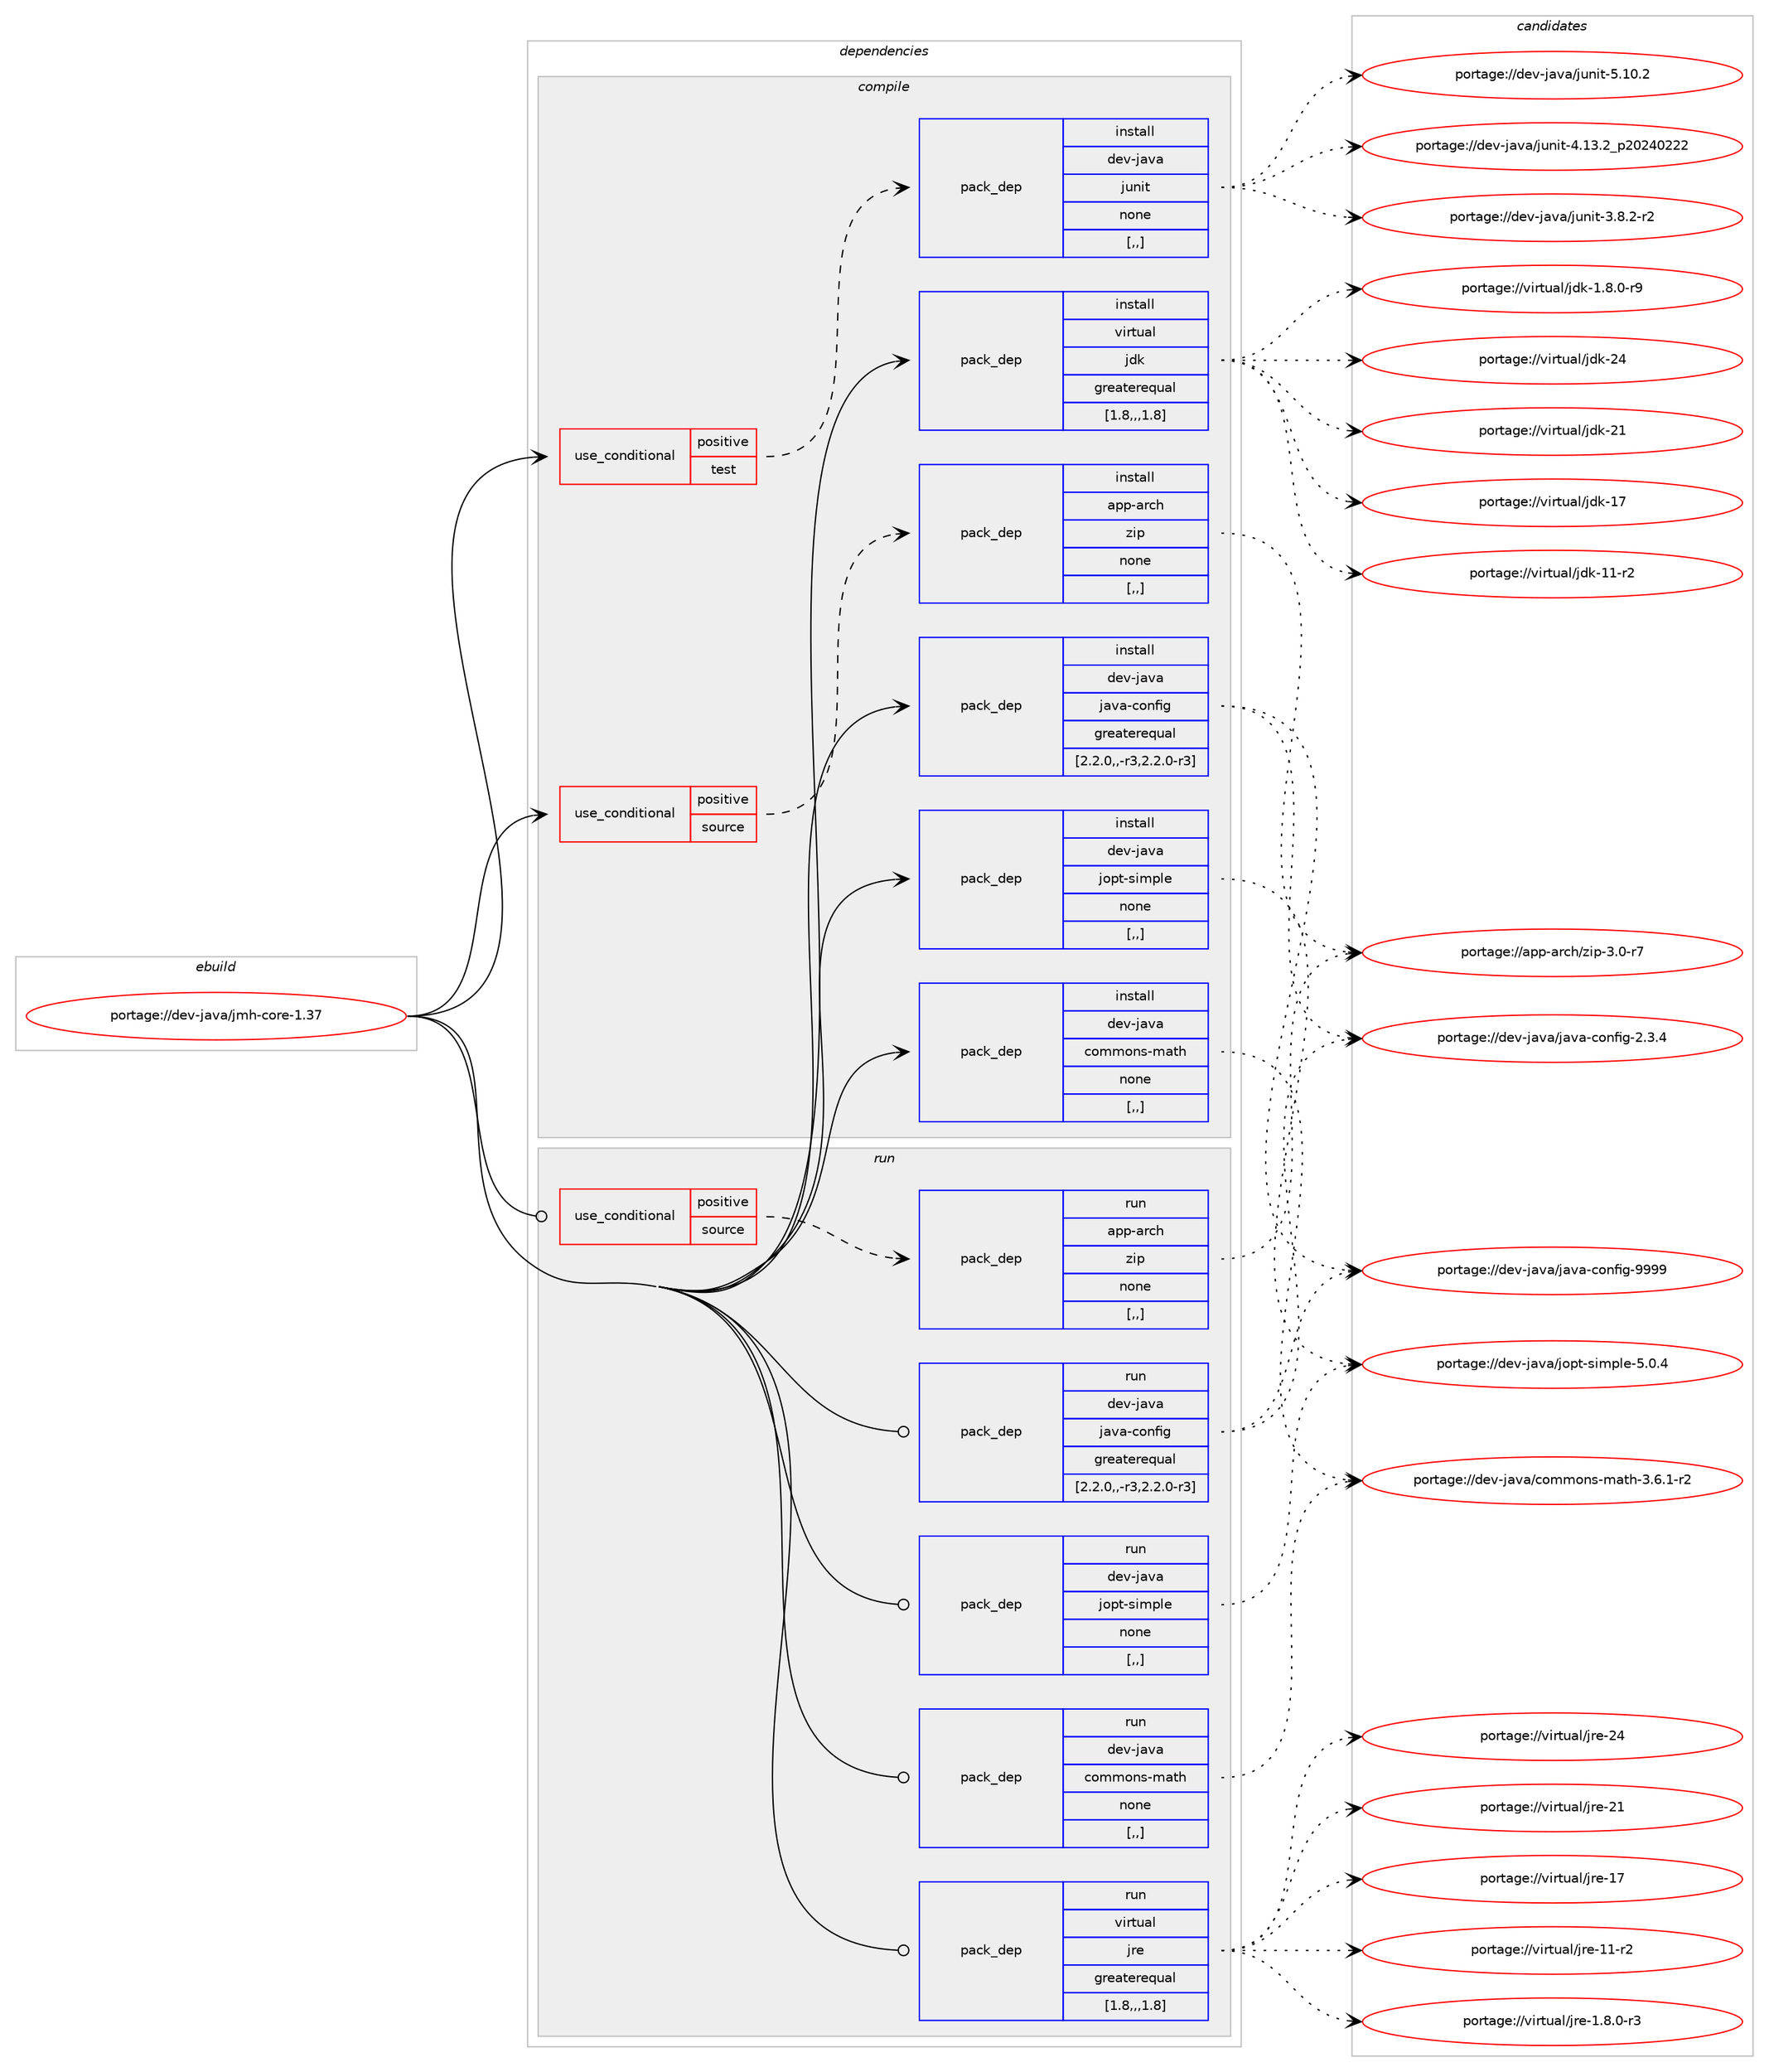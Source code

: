 digraph prolog {

# *************
# Graph options
# *************

newrank=true;
concentrate=true;
compound=true;
graph [rankdir=LR,fontname=Helvetica,fontsize=10,ranksep=1.5];#, ranksep=2.5, nodesep=0.2];
edge  [arrowhead=vee];
node  [fontname=Helvetica,fontsize=10];

# **********
# The ebuild
# **********

subgraph cluster_leftcol {
color=gray;
label=<<i>ebuild</i>>;
id [label="portage://dev-java/jmh-core-1.37", color=red, width=4, href="../dev-java/jmh-core-1.37.svg"];
}

# ****************
# The dependencies
# ****************

subgraph cluster_midcol {
color=gray;
label=<<i>dependencies</i>>;
subgraph cluster_compile {
fillcolor="#eeeeee";
style=filled;
label=<<i>compile</i>>;
subgraph cond22033 {
dependency95354 [label=<<TABLE BORDER="0" CELLBORDER="1" CELLSPACING="0" CELLPADDING="4"><TR><TD ROWSPAN="3" CELLPADDING="10">use_conditional</TD></TR><TR><TD>positive</TD></TR><TR><TD>source</TD></TR></TABLE>>, shape=none, color=red];
subgraph pack72264 {
dependency95355 [label=<<TABLE BORDER="0" CELLBORDER="1" CELLSPACING="0" CELLPADDING="4" WIDTH="220"><TR><TD ROWSPAN="6" CELLPADDING="30">pack_dep</TD></TR><TR><TD WIDTH="110">install</TD></TR><TR><TD>app-arch</TD></TR><TR><TD>zip</TD></TR><TR><TD>none</TD></TR><TR><TD>[,,]</TD></TR></TABLE>>, shape=none, color=blue];
}
dependency95354:e -> dependency95355:w [weight=20,style="dashed",arrowhead="vee"];
}
id:e -> dependency95354:w [weight=20,style="solid",arrowhead="vee"];
subgraph cond22034 {
dependency95356 [label=<<TABLE BORDER="0" CELLBORDER="1" CELLSPACING="0" CELLPADDING="4"><TR><TD ROWSPAN="3" CELLPADDING="10">use_conditional</TD></TR><TR><TD>positive</TD></TR><TR><TD>test</TD></TR></TABLE>>, shape=none, color=red];
subgraph pack72265 {
dependency95357 [label=<<TABLE BORDER="0" CELLBORDER="1" CELLSPACING="0" CELLPADDING="4" WIDTH="220"><TR><TD ROWSPAN="6" CELLPADDING="30">pack_dep</TD></TR><TR><TD WIDTH="110">install</TD></TR><TR><TD>dev-java</TD></TR><TR><TD>junit</TD></TR><TR><TD>none</TD></TR><TR><TD>[,,]</TD></TR></TABLE>>, shape=none, color=blue];
}
dependency95356:e -> dependency95357:w [weight=20,style="dashed",arrowhead="vee"];
}
id:e -> dependency95356:w [weight=20,style="solid",arrowhead="vee"];
subgraph pack72266 {
dependency95358 [label=<<TABLE BORDER="0" CELLBORDER="1" CELLSPACING="0" CELLPADDING="4" WIDTH="220"><TR><TD ROWSPAN="6" CELLPADDING="30">pack_dep</TD></TR><TR><TD WIDTH="110">install</TD></TR><TR><TD>dev-java</TD></TR><TR><TD>commons-math</TD></TR><TR><TD>none</TD></TR><TR><TD>[,,]</TD></TR></TABLE>>, shape=none, color=blue];
}
id:e -> dependency95358:w [weight=20,style="solid",arrowhead="vee"];
subgraph pack72267 {
dependency95359 [label=<<TABLE BORDER="0" CELLBORDER="1" CELLSPACING="0" CELLPADDING="4" WIDTH="220"><TR><TD ROWSPAN="6" CELLPADDING="30">pack_dep</TD></TR><TR><TD WIDTH="110">install</TD></TR><TR><TD>dev-java</TD></TR><TR><TD>java-config</TD></TR><TR><TD>greaterequal</TD></TR><TR><TD>[2.2.0,,-r3,2.2.0-r3]</TD></TR></TABLE>>, shape=none, color=blue];
}
id:e -> dependency95359:w [weight=20,style="solid",arrowhead="vee"];
subgraph pack72268 {
dependency95360 [label=<<TABLE BORDER="0" CELLBORDER="1" CELLSPACING="0" CELLPADDING="4" WIDTH="220"><TR><TD ROWSPAN="6" CELLPADDING="30">pack_dep</TD></TR><TR><TD WIDTH="110">install</TD></TR><TR><TD>dev-java</TD></TR><TR><TD>jopt-simple</TD></TR><TR><TD>none</TD></TR><TR><TD>[,,]</TD></TR></TABLE>>, shape=none, color=blue];
}
id:e -> dependency95360:w [weight=20,style="solid",arrowhead="vee"];
subgraph pack72269 {
dependency95361 [label=<<TABLE BORDER="0" CELLBORDER="1" CELLSPACING="0" CELLPADDING="4" WIDTH="220"><TR><TD ROWSPAN="6" CELLPADDING="30">pack_dep</TD></TR><TR><TD WIDTH="110">install</TD></TR><TR><TD>virtual</TD></TR><TR><TD>jdk</TD></TR><TR><TD>greaterequal</TD></TR><TR><TD>[1.8,,,1.8]</TD></TR></TABLE>>, shape=none, color=blue];
}
id:e -> dependency95361:w [weight=20,style="solid",arrowhead="vee"];
}
subgraph cluster_compileandrun {
fillcolor="#eeeeee";
style=filled;
label=<<i>compile and run</i>>;
}
subgraph cluster_run {
fillcolor="#eeeeee";
style=filled;
label=<<i>run</i>>;
subgraph cond22035 {
dependency95362 [label=<<TABLE BORDER="0" CELLBORDER="1" CELLSPACING="0" CELLPADDING="4"><TR><TD ROWSPAN="3" CELLPADDING="10">use_conditional</TD></TR><TR><TD>positive</TD></TR><TR><TD>source</TD></TR></TABLE>>, shape=none, color=red];
subgraph pack72270 {
dependency95363 [label=<<TABLE BORDER="0" CELLBORDER="1" CELLSPACING="0" CELLPADDING="4" WIDTH="220"><TR><TD ROWSPAN="6" CELLPADDING="30">pack_dep</TD></TR><TR><TD WIDTH="110">run</TD></TR><TR><TD>app-arch</TD></TR><TR><TD>zip</TD></TR><TR><TD>none</TD></TR><TR><TD>[,,]</TD></TR></TABLE>>, shape=none, color=blue];
}
dependency95362:e -> dependency95363:w [weight=20,style="dashed",arrowhead="vee"];
}
id:e -> dependency95362:w [weight=20,style="solid",arrowhead="odot"];
subgraph pack72271 {
dependency95364 [label=<<TABLE BORDER="0" CELLBORDER="1" CELLSPACING="0" CELLPADDING="4" WIDTH="220"><TR><TD ROWSPAN="6" CELLPADDING="30">pack_dep</TD></TR><TR><TD WIDTH="110">run</TD></TR><TR><TD>dev-java</TD></TR><TR><TD>commons-math</TD></TR><TR><TD>none</TD></TR><TR><TD>[,,]</TD></TR></TABLE>>, shape=none, color=blue];
}
id:e -> dependency95364:w [weight=20,style="solid",arrowhead="odot"];
subgraph pack72272 {
dependency95365 [label=<<TABLE BORDER="0" CELLBORDER="1" CELLSPACING="0" CELLPADDING="4" WIDTH="220"><TR><TD ROWSPAN="6" CELLPADDING="30">pack_dep</TD></TR><TR><TD WIDTH="110">run</TD></TR><TR><TD>dev-java</TD></TR><TR><TD>java-config</TD></TR><TR><TD>greaterequal</TD></TR><TR><TD>[2.2.0,,-r3,2.2.0-r3]</TD></TR></TABLE>>, shape=none, color=blue];
}
id:e -> dependency95365:w [weight=20,style="solid",arrowhead="odot"];
subgraph pack72273 {
dependency95366 [label=<<TABLE BORDER="0" CELLBORDER="1" CELLSPACING="0" CELLPADDING="4" WIDTH="220"><TR><TD ROWSPAN="6" CELLPADDING="30">pack_dep</TD></TR><TR><TD WIDTH="110">run</TD></TR><TR><TD>dev-java</TD></TR><TR><TD>jopt-simple</TD></TR><TR><TD>none</TD></TR><TR><TD>[,,]</TD></TR></TABLE>>, shape=none, color=blue];
}
id:e -> dependency95366:w [weight=20,style="solid",arrowhead="odot"];
subgraph pack72274 {
dependency95367 [label=<<TABLE BORDER="0" CELLBORDER="1" CELLSPACING="0" CELLPADDING="4" WIDTH="220"><TR><TD ROWSPAN="6" CELLPADDING="30">pack_dep</TD></TR><TR><TD WIDTH="110">run</TD></TR><TR><TD>virtual</TD></TR><TR><TD>jre</TD></TR><TR><TD>greaterequal</TD></TR><TR><TD>[1.8,,,1.8]</TD></TR></TABLE>>, shape=none, color=blue];
}
id:e -> dependency95367:w [weight=20,style="solid",arrowhead="odot"];
}
}

# **************
# The candidates
# **************

subgraph cluster_choices {
rank=same;
color=gray;
label=<<i>candidates</i>>;

subgraph choice72264 {
color=black;
nodesep=1;
choice9711211245971149910447122105112455146484511455 [label="portage://app-arch/zip-3.0-r7", color=red, width=4,href="../app-arch/zip-3.0-r7.svg"];
dependency95355:e -> choice9711211245971149910447122105112455146484511455:w [style=dotted,weight="100"];
}
subgraph choice72265 {
color=black;
nodesep=1;
choice1001011184510697118974710611711010511645534649484650 [label="portage://dev-java/junit-5.10.2", color=red, width=4,href="../dev-java/junit-5.10.2.svg"];
choice1001011184510697118974710611711010511645524649514650951125048505248505050 [label="portage://dev-java/junit-4.13.2_p20240222", color=red, width=4,href="../dev-java/junit-4.13.2_p20240222.svg"];
choice100101118451069711897471061171101051164551465646504511450 [label="portage://dev-java/junit-3.8.2-r2", color=red, width=4,href="../dev-java/junit-3.8.2-r2.svg"];
dependency95357:e -> choice1001011184510697118974710611711010511645534649484650:w [style=dotted,weight="100"];
dependency95357:e -> choice1001011184510697118974710611711010511645524649514650951125048505248505050:w [style=dotted,weight="100"];
dependency95357:e -> choice100101118451069711897471061171101051164551465646504511450:w [style=dotted,weight="100"];
}
subgraph choice72266 {
color=black;
nodesep=1;
choice100101118451069711897479911110910911111011545109971161044551465446494511450 [label="portage://dev-java/commons-math-3.6.1-r2", color=red, width=4,href="../dev-java/commons-math-3.6.1-r2.svg"];
dependency95358:e -> choice100101118451069711897479911110910911111011545109971161044551465446494511450:w [style=dotted,weight="100"];
}
subgraph choice72267 {
color=black;
nodesep=1;
choice10010111845106971189747106971189745991111101021051034557575757 [label="portage://dev-java/java-config-9999", color=red, width=4,href="../dev-java/java-config-9999.svg"];
choice1001011184510697118974710697118974599111110102105103455046514652 [label="portage://dev-java/java-config-2.3.4", color=red, width=4,href="../dev-java/java-config-2.3.4.svg"];
dependency95359:e -> choice10010111845106971189747106971189745991111101021051034557575757:w [style=dotted,weight="100"];
dependency95359:e -> choice1001011184510697118974710697118974599111110102105103455046514652:w [style=dotted,weight="100"];
}
subgraph choice72268 {
color=black;
nodesep=1;
choice1001011184510697118974710611111211645115105109112108101455346484652 [label="portage://dev-java/jopt-simple-5.0.4", color=red, width=4,href="../dev-java/jopt-simple-5.0.4.svg"];
dependency95360:e -> choice1001011184510697118974710611111211645115105109112108101455346484652:w [style=dotted,weight="100"];
}
subgraph choice72269 {
color=black;
nodesep=1;
choice1181051141161179710847106100107455052 [label="portage://virtual/jdk-24", color=red, width=4,href="../virtual/jdk-24.svg"];
choice1181051141161179710847106100107455049 [label="portage://virtual/jdk-21", color=red, width=4,href="../virtual/jdk-21.svg"];
choice1181051141161179710847106100107454955 [label="portage://virtual/jdk-17", color=red, width=4,href="../virtual/jdk-17.svg"];
choice11810511411611797108471061001074549494511450 [label="portage://virtual/jdk-11-r2", color=red, width=4,href="../virtual/jdk-11-r2.svg"];
choice11810511411611797108471061001074549465646484511457 [label="portage://virtual/jdk-1.8.0-r9", color=red, width=4,href="../virtual/jdk-1.8.0-r9.svg"];
dependency95361:e -> choice1181051141161179710847106100107455052:w [style=dotted,weight="100"];
dependency95361:e -> choice1181051141161179710847106100107455049:w [style=dotted,weight="100"];
dependency95361:e -> choice1181051141161179710847106100107454955:w [style=dotted,weight="100"];
dependency95361:e -> choice11810511411611797108471061001074549494511450:w [style=dotted,weight="100"];
dependency95361:e -> choice11810511411611797108471061001074549465646484511457:w [style=dotted,weight="100"];
}
subgraph choice72270 {
color=black;
nodesep=1;
choice9711211245971149910447122105112455146484511455 [label="portage://app-arch/zip-3.0-r7", color=red, width=4,href="../app-arch/zip-3.0-r7.svg"];
dependency95363:e -> choice9711211245971149910447122105112455146484511455:w [style=dotted,weight="100"];
}
subgraph choice72271 {
color=black;
nodesep=1;
choice100101118451069711897479911110910911111011545109971161044551465446494511450 [label="portage://dev-java/commons-math-3.6.1-r2", color=red, width=4,href="../dev-java/commons-math-3.6.1-r2.svg"];
dependency95364:e -> choice100101118451069711897479911110910911111011545109971161044551465446494511450:w [style=dotted,weight="100"];
}
subgraph choice72272 {
color=black;
nodesep=1;
choice10010111845106971189747106971189745991111101021051034557575757 [label="portage://dev-java/java-config-9999", color=red, width=4,href="../dev-java/java-config-9999.svg"];
choice1001011184510697118974710697118974599111110102105103455046514652 [label="portage://dev-java/java-config-2.3.4", color=red, width=4,href="../dev-java/java-config-2.3.4.svg"];
dependency95365:e -> choice10010111845106971189747106971189745991111101021051034557575757:w [style=dotted,weight="100"];
dependency95365:e -> choice1001011184510697118974710697118974599111110102105103455046514652:w [style=dotted,weight="100"];
}
subgraph choice72273 {
color=black;
nodesep=1;
choice1001011184510697118974710611111211645115105109112108101455346484652 [label="portage://dev-java/jopt-simple-5.0.4", color=red, width=4,href="../dev-java/jopt-simple-5.0.4.svg"];
dependency95366:e -> choice1001011184510697118974710611111211645115105109112108101455346484652:w [style=dotted,weight="100"];
}
subgraph choice72274 {
color=black;
nodesep=1;
choice1181051141161179710847106114101455052 [label="portage://virtual/jre-24", color=red, width=4,href="../virtual/jre-24.svg"];
choice1181051141161179710847106114101455049 [label="portage://virtual/jre-21", color=red, width=4,href="../virtual/jre-21.svg"];
choice1181051141161179710847106114101454955 [label="portage://virtual/jre-17", color=red, width=4,href="../virtual/jre-17.svg"];
choice11810511411611797108471061141014549494511450 [label="portage://virtual/jre-11-r2", color=red, width=4,href="../virtual/jre-11-r2.svg"];
choice11810511411611797108471061141014549465646484511451 [label="portage://virtual/jre-1.8.0-r3", color=red, width=4,href="../virtual/jre-1.8.0-r3.svg"];
dependency95367:e -> choice1181051141161179710847106114101455052:w [style=dotted,weight="100"];
dependency95367:e -> choice1181051141161179710847106114101455049:w [style=dotted,weight="100"];
dependency95367:e -> choice1181051141161179710847106114101454955:w [style=dotted,weight="100"];
dependency95367:e -> choice11810511411611797108471061141014549494511450:w [style=dotted,weight="100"];
dependency95367:e -> choice11810511411611797108471061141014549465646484511451:w [style=dotted,weight="100"];
}
}

}
